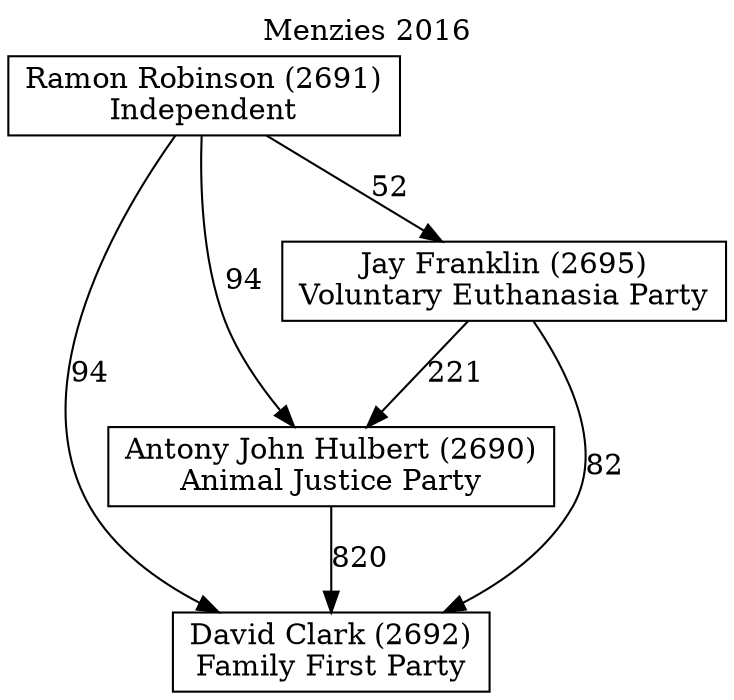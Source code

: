 // House preference flow
digraph "David Clark (2692)_Menzies_2016" {
	graph [label="Menzies 2016" labelloc=t mclimit=10]
	node [shape=box]
	"David Clark (2692)" [label="David Clark (2692)
Family First Party"]
	"Antony John Hulbert (2690)" [label="Antony John Hulbert (2690)
Animal Justice Party"]
	"Jay Franklin (2695)" [label="Jay Franklin (2695)
Voluntary Euthanasia Party"]
	"Ramon Robinson (2691)" [label="Ramon Robinson (2691)
Independent"]
	"Antony John Hulbert (2690)" -> "David Clark (2692)" [label=820]
	"Jay Franklin (2695)" -> "Antony John Hulbert (2690)" [label=221]
	"Ramon Robinson (2691)" -> "Jay Franklin (2695)" [label=52]
	"Jay Franklin (2695)" -> "David Clark (2692)" [label=82]
	"Ramon Robinson (2691)" -> "David Clark (2692)" [label=94]
	"Ramon Robinson (2691)" -> "Antony John Hulbert (2690)" [label=94]
}
